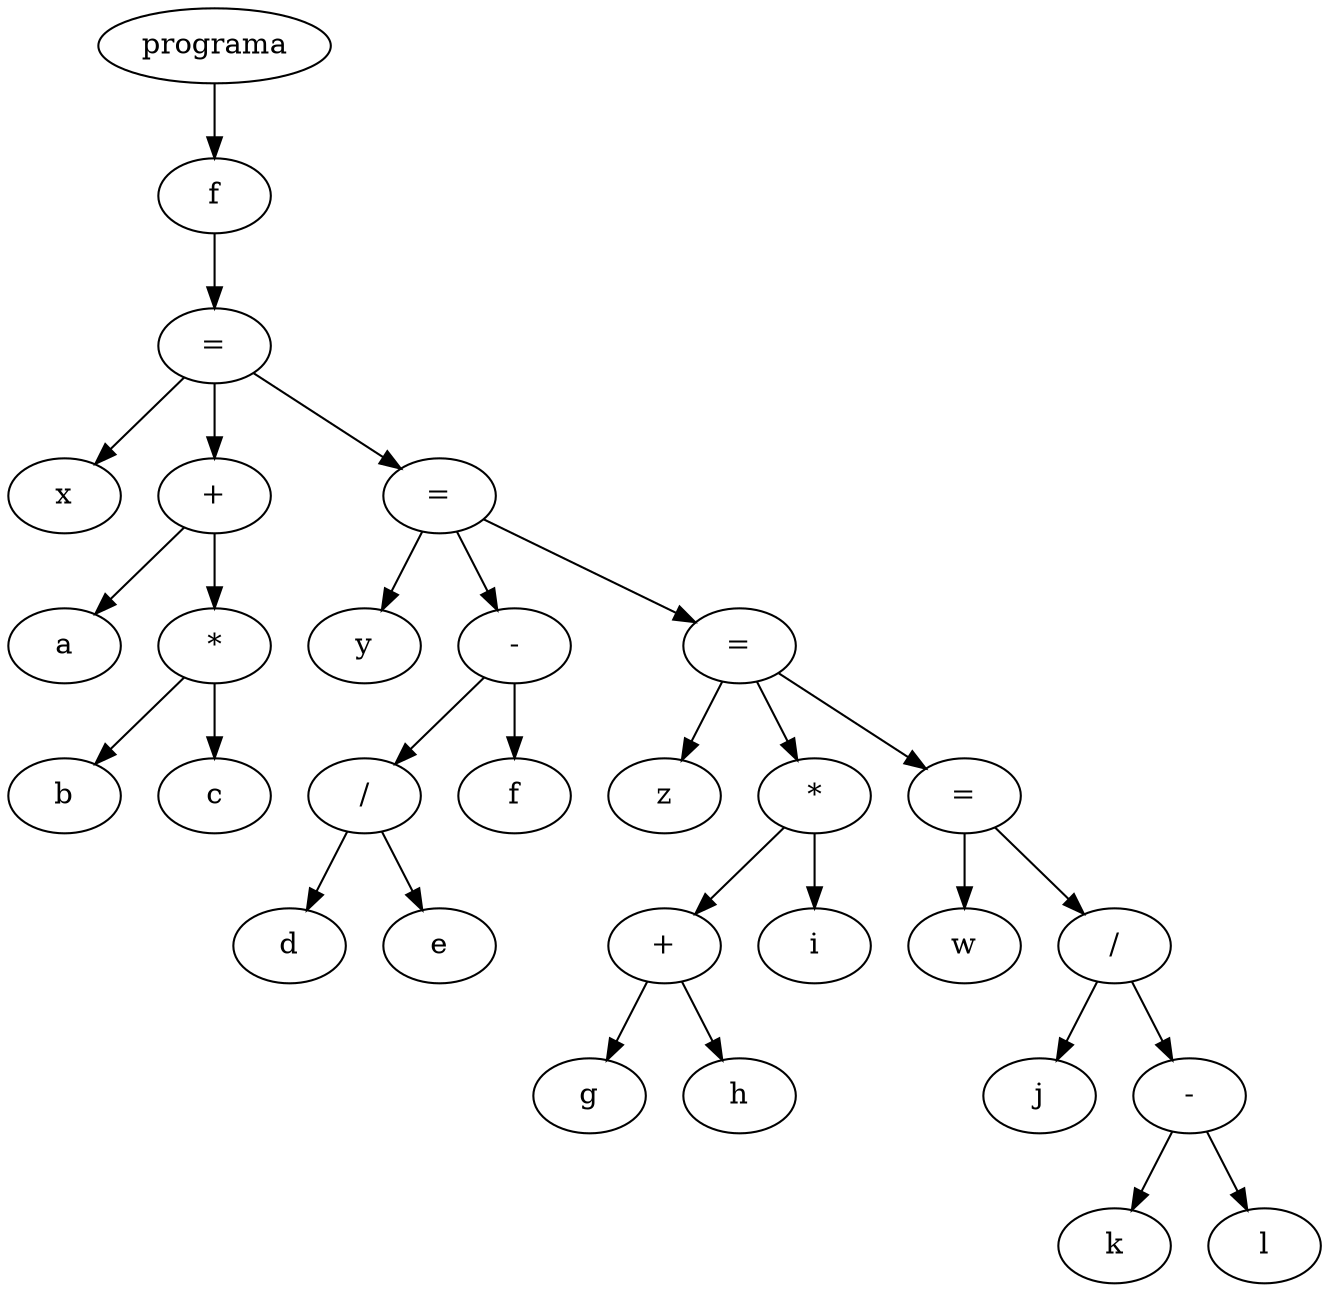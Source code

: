 digraph G {
node_0x1f41400 [label="programa"]
node_0x1f413b0 [label="f"]
node_0x1f40770 [label="="]
node_0x1f40090 [label="x"]
node_0x1f40770 -> node_0x1f40090
node_0x1f40720 [label="+"]
node_0x1f40460 [label="a"]
node_0x1f40720 -> node_0x1f40460
node_0x1f406d0 [label="*"]
node_0x1f40530 [label="b"]
node_0x1f406d0 -> node_0x1f40530
node_0x1f40600 [label="c"]
node_0x1f406d0 -> node_0x1f40600
node_0x1f40720 -> node_0x1f406d0
node_0x1f40770 -> node_0x1f40720
node_0x1f40b00 [label="="]
node_0x1f407c0 [label="y"]
node_0x1f40b00 -> node_0x1f407c0
node_0x1f40ab0 [label="-"]
node_0x1f40a30 [label="/"]
node_0x1f40890 [label="d"]
node_0x1f40a30 -> node_0x1f40890
node_0x1f40960 [label="e"]
node_0x1f40a30 -> node_0x1f40960
node_0x1f40ab0 -> node_0x1f40a30
node_0x1f40a80 [label="f"]
node_0x1f40ab0 -> node_0x1f40a80
node_0x1f40b00 -> node_0x1f40ab0
node_0x1f40f30 [label="="]
node_0x1f40b50 [label="z"]
node_0x1f40f30 -> node_0x1f40b50
node_0x1f40ee0 [label="*"]
node_0x1f40dc0 [label="+"]
node_0x1f40c20 [label="g"]
node_0x1f40dc0 -> node_0x1f40c20
node_0x1f40cf0 [label="h"]
node_0x1f40dc0 -> node_0x1f40cf0
node_0x1f40ee0 -> node_0x1f40dc0
node_0x1f40e10 [label="i"]
node_0x1f40ee0 -> node_0x1f40e10
node_0x1f40f30 -> node_0x1f40ee0
node_0x1f41360 [label="="]
node_0x1f40f80 [label="w"]
node_0x1f41360 -> node_0x1f40f80
node_0x1f41310 [label="/"]
node_0x1f41050 [label="j"]
node_0x1f41310 -> node_0x1f41050
node_0x1f412c0 [label="-"]
node_0x1f41120 [label="k"]
node_0x1f412c0 -> node_0x1f41120
node_0x1f411f0 [label="l"]
node_0x1f412c0 -> node_0x1f411f0
node_0x1f41310 -> node_0x1f412c0
node_0x1f41360 -> node_0x1f41310
node_0x1f40f30 -> node_0x1f41360
node_0x1f40b00 -> node_0x1f40f30
node_0x1f40770 -> node_0x1f40b00
node_0x1f413b0 -> node_0x1f40770
node_0x1f41400 -> node_0x1f413b0
}
